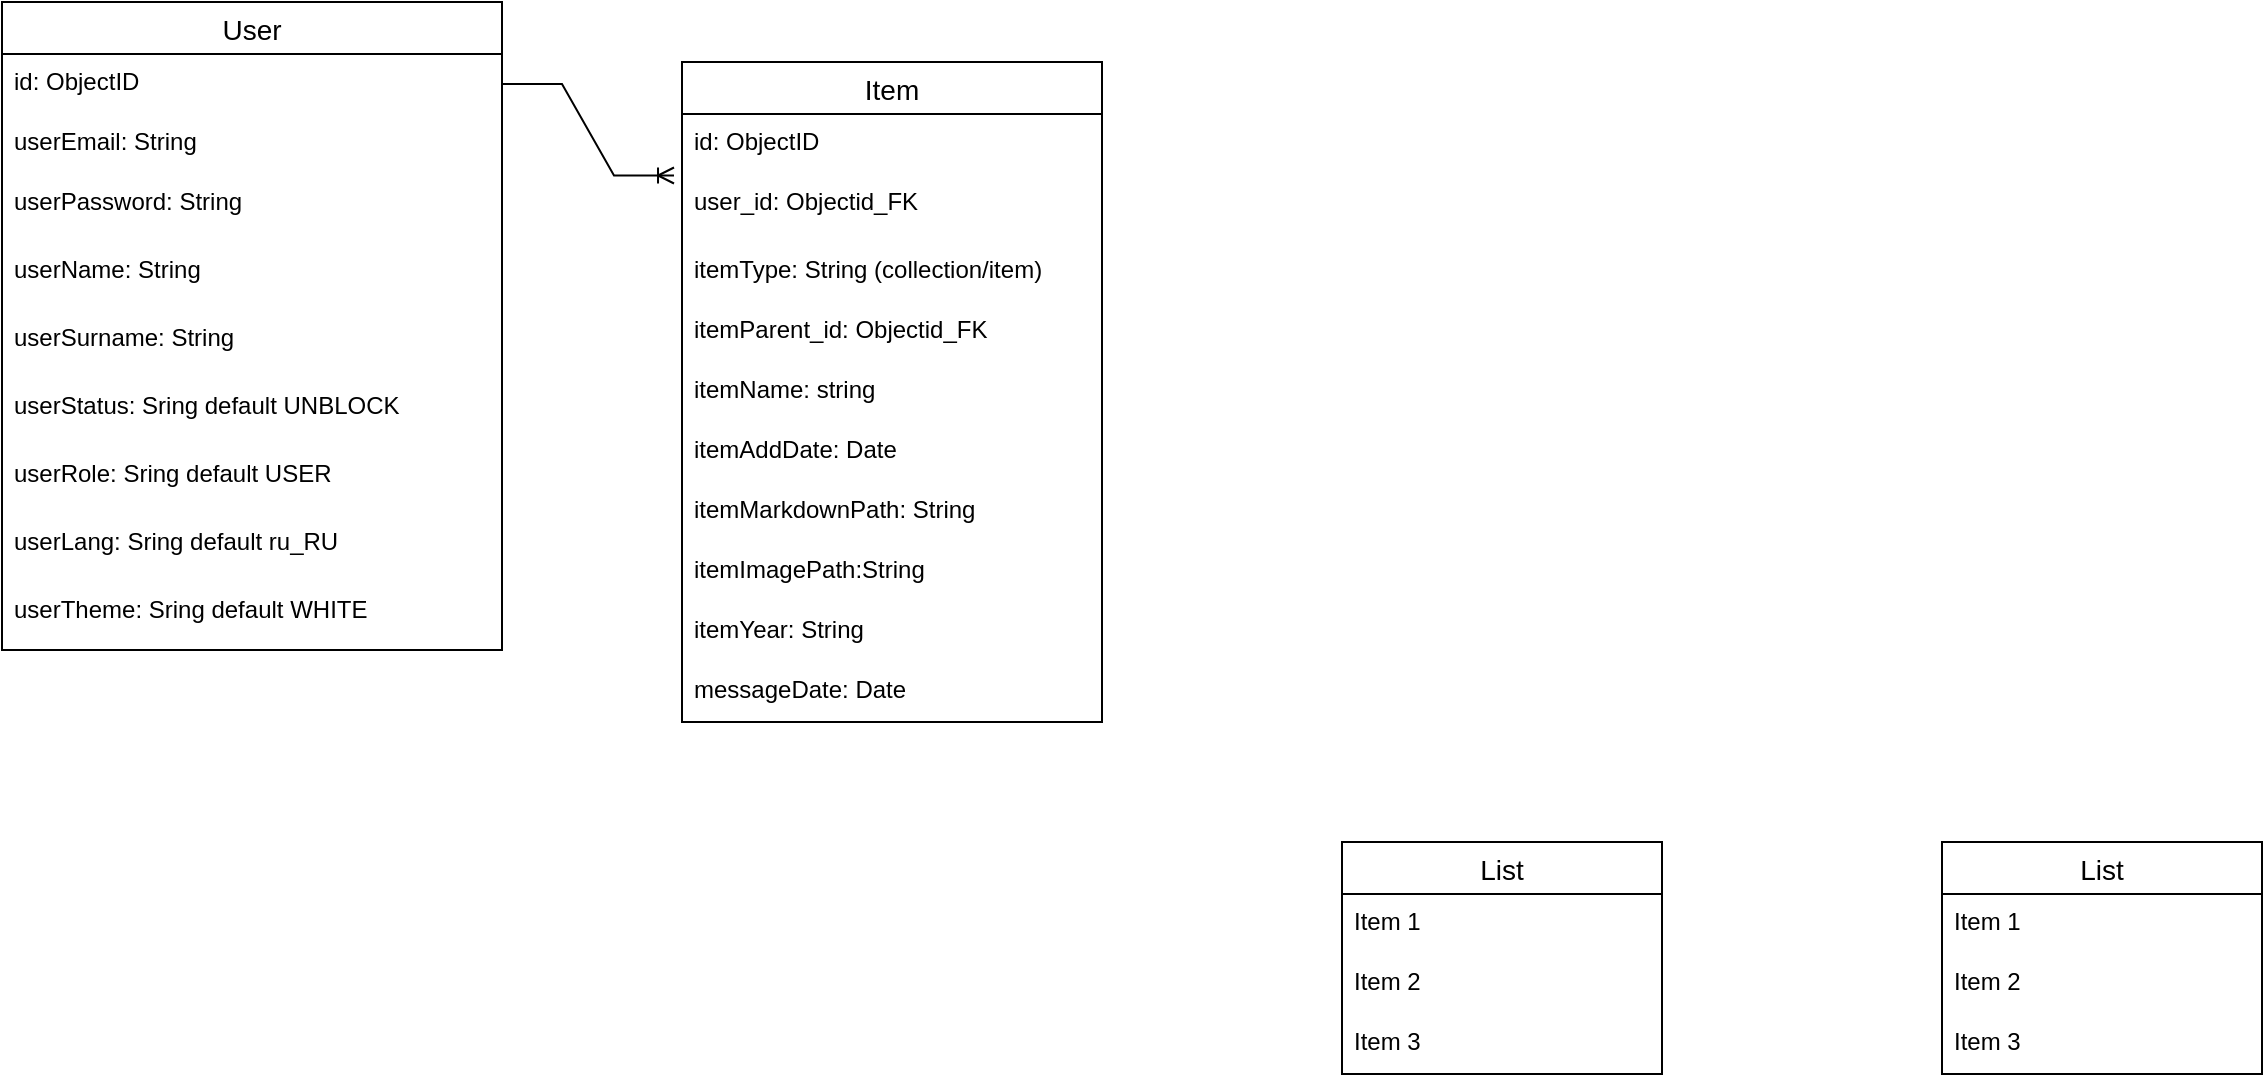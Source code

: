<mxfile version="16.1.0" type="github">
  <diagram id="YQAv963UDIhhJkeq9HqH" name="Page-1">
    <mxGraphModel dx="1096" dy="772" grid="1" gridSize="10" guides="1" tooltips="1" connect="1" arrows="1" fold="1" page="1" pageScale="1" pageWidth="1169" pageHeight="827" math="0" shadow="0">
      <root>
        <mxCell id="0" />
        <mxCell id="1" parent="0" />
        <mxCell id="R1tMUkhi9zHX2_jMGFn--1" value="List" style="swimlane;fontStyle=0;childLayout=stackLayout;horizontal=1;startSize=26;horizontalStack=0;resizeParent=1;resizeParentMax=0;resizeLast=0;collapsible=1;marginBottom=0;align=center;fontSize=14;" vertex="1" parent="1">
          <mxGeometry x="730" y="550" width="160" height="116" as="geometry" />
        </mxCell>
        <mxCell id="R1tMUkhi9zHX2_jMGFn--2" value="Item 1" style="text;strokeColor=none;fillColor=none;spacingLeft=4;spacingRight=4;overflow=hidden;rotatable=0;points=[[0,0.5],[1,0.5]];portConstraint=eastwest;fontSize=12;" vertex="1" parent="R1tMUkhi9zHX2_jMGFn--1">
          <mxGeometry y="26" width="160" height="30" as="geometry" />
        </mxCell>
        <mxCell id="R1tMUkhi9zHX2_jMGFn--3" value="Item 2" style="text;strokeColor=none;fillColor=none;spacingLeft=4;spacingRight=4;overflow=hidden;rotatable=0;points=[[0,0.5],[1,0.5]];portConstraint=eastwest;fontSize=12;" vertex="1" parent="R1tMUkhi9zHX2_jMGFn--1">
          <mxGeometry y="56" width="160" height="30" as="geometry" />
        </mxCell>
        <mxCell id="R1tMUkhi9zHX2_jMGFn--4" value="Item 3" style="text;strokeColor=none;fillColor=none;spacingLeft=4;spacingRight=4;overflow=hidden;rotatable=0;points=[[0,0.5],[1,0.5]];portConstraint=eastwest;fontSize=12;" vertex="1" parent="R1tMUkhi9zHX2_jMGFn--1">
          <mxGeometry y="86" width="160" height="30" as="geometry" />
        </mxCell>
        <mxCell id="R1tMUkhi9zHX2_jMGFn--5" value="List" style="swimlane;fontStyle=0;childLayout=stackLayout;horizontal=1;startSize=26;horizontalStack=0;resizeParent=1;resizeParentMax=0;resizeLast=0;collapsible=1;marginBottom=0;align=center;fontSize=14;" vertex="1" parent="1">
          <mxGeometry x="1030" y="550" width="160" height="116" as="geometry" />
        </mxCell>
        <mxCell id="R1tMUkhi9zHX2_jMGFn--6" value="Item 1" style="text;strokeColor=none;fillColor=none;spacingLeft=4;spacingRight=4;overflow=hidden;rotatable=0;points=[[0,0.5],[1,0.5]];portConstraint=eastwest;fontSize=12;" vertex="1" parent="R1tMUkhi9zHX2_jMGFn--5">
          <mxGeometry y="26" width="160" height="30" as="geometry" />
        </mxCell>
        <mxCell id="R1tMUkhi9zHX2_jMGFn--7" value="Item 2" style="text;strokeColor=none;fillColor=none;spacingLeft=4;spacingRight=4;overflow=hidden;rotatable=0;points=[[0,0.5],[1,0.5]];portConstraint=eastwest;fontSize=12;" vertex="1" parent="R1tMUkhi9zHX2_jMGFn--5">
          <mxGeometry y="56" width="160" height="30" as="geometry" />
        </mxCell>
        <mxCell id="R1tMUkhi9zHX2_jMGFn--8" value="Item 3" style="text;strokeColor=none;fillColor=none;spacingLeft=4;spacingRight=4;overflow=hidden;rotatable=0;points=[[0,0.5],[1,0.5]];portConstraint=eastwest;fontSize=12;" vertex="1" parent="R1tMUkhi9zHX2_jMGFn--5">
          <mxGeometry y="86" width="160" height="30" as="geometry" />
        </mxCell>
        <mxCell id="R1tMUkhi9zHX2_jMGFn--9" value="User" style="swimlane;fontStyle=0;childLayout=stackLayout;horizontal=1;startSize=26;horizontalStack=0;resizeParent=1;resizeParentMax=0;resizeLast=0;collapsible=1;marginBottom=0;align=center;fontSize=14;" vertex="1" parent="1">
          <mxGeometry x="60" y="130" width="250" height="324" as="geometry" />
        </mxCell>
        <mxCell id="R1tMUkhi9zHX2_jMGFn--10" value="id: ObjectID" style="text;strokeColor=none;fillColor=none;spacingLeft=4;spacingRight=4;overflow=hidden;rotatable=0;points=[[0,0.5],[1,0.5]];portConstraint=eastwest;fontSize=12;" vertex="1" parent="R1tMUkhi9zHX2_jMGFn--9">
          <mxGeometry y="26" width="250" height="30" as="geometry" />
        </mxCell>
        <mxCell id="R1tMUkhi9zHX2_jMGFn--11" value="userEmail: String" style="text;strokeColor=none;fillColor=none;spacingLeft=4;spacingRight=4;overflow=hidden;rotatable=0;points=[[0,0.5],[1,0.5]];portConstraint=eastwest;fontSize=12;" vertex="1" parent="R1tMUkhi9zHX2_jMGFn--9">
          <mxGeometry y="56" width="250" height="30" as="geometry" />
        </mxCell>
        <mxCell id="R1tMUkhi9zHX2_jMGFn--12" value="userPassword: String" style="text;strokeColor=none;fillColor=none;spacingLeft=4;spacingRight=4;overflow=hidden;rotatable=0;points=[[0,0.5],[1,0.5]];portConstraint=eastwest;fontSize=12;" vertex="1" parent="R1tMUkhi9zHX2_jMGFn--9">
          <mxGeometry y="86" width="250" height="34" as="geometry" />
        </mxCell>
        <mxCell id="R1tMUkhi9zHX2_jMGFn--13" value="userName: String" style="text;strokeColor=none;fillColor=none;spacingLeft=4;spacingRight=4;overflow=hidden;rotatable=0;points=[[0,0.5],[1,0.5]];portConstraint=eastwest;fontSize=12;" vertex="1" parent="R1tMUkhi9zHX2_jMGFn--9">
          <mxGeometry y="120" width="250" height="34" as="geometry" />
        </mxCell>
        <mxCell id="R1tMUkhi9zHX2_jMGFn--14" value="userSurname: String" style="text;strokeColor=none;fillColor=none;spacingLeft=4;spacingRight=4;overflow=hidden;rotatable=0;points=[[0,0.5],[1,0.5]];portConstraint=eastwest;fontSize=12;" vertex="1" parent="R1tMUkhi9zHX2_jMGFn--9">
          <mxGeometry y="154" width="250" height="34" as="geometry" />
        </mxCell>
        <mxCell id="R1tMUkhi9zHX2_jMGFn--16" value="userStatus: Sring default UNBLOCK" style="text;strokeColor=none;fillColor=none;spacingLeft=4;spacingRight=4;overflow=hidden;rotatable=0;points=[[0,0.5],[1,0.5]];portConstraint=eastwest;fontSize=12;" vertex="1" parent="R1tMUkhi9zHX2_jMGFn--9">
          <mxGeometry y="188" width="250" height="34" as="geometry" />
        </mxCell>
        <mxCell id="R1tMUkhi9zHX2_jMGFn--17" value="userRole: Sring default USER" style="text;strokeColor=none;fillColor=none;spacingLeft=4;spacingRight=4;overflow=hidden;rotatable=0;points=[[0,0.5],[1,0.5]];portConstraint=eastwest;fontSize=12;" vertex="1" parent="R1tMUkhi9zHX2_jMGFn--9">
          <mxGeometry y="222" width="250" height="34" as="geometry" />
        </mxCell>
        <mxCell id="R1tMUkhi9zHX2_jMGFn--26" value="userLang: Sring default ru_RU" style="text;strokeColor=none;fillColor=none;spacingLeft=4;spacingRight=4;overflow=hidden;rotatable=0;points=[[0,0.5],[1,0.5]];portConstraint=eastwest;fontSize=12;" vertex="1" parent="R1tMUkhi9zHX2_jMGFn--9">
          <mxGeometry y="256" width="250" height="34" as="geometry" />
        </mxCell>
        <mxCell id="R1tMUkhi9zHX2_jMGFn--27" value="userTheme: Sring default WHITE" style="text;strokeColor=none;fillColor=none;spacingLeft=4;spacingRight=4;overflow=hidden;rotatable=0;points=[[0,0.5],[1,0.5]];portConstraint=eastwest;fontSize=12;" vertex="1" parent="R1tMUkhi9zHX2_jMGFn--9">
          <mxGeometry y="290" width="250" height="34" as="geometry" />
        </mxCell>
        <mxCell id="R1tMUkhi9zHX2_jMGFn--19" value="Item" style="swimlane;fontStyle=0;childLayout=stackLayout;horizontal=1;startSize=26;horizontalStack=0;resizeParent=1;resizeParentMax=0;resizeLast=0;collapsible=1;marginBottom=0;align=center;fontSize=14;" vertex="1" parent="1">
          <mxGeometry x="400" y="160" width="210" height="330" as="geometry" />
        </mxCell>
        <mxCell id="R1tMUkhi9zHX2_jMGFn--20" value="id: ObjectID" style="text;strokeColor=none;fillColor=none;spacingLeft=4;spacingRight=4;overflow=hidden;rotatable=0;points=[[0,0.5],[1,0.5]];portConstraint=eastwest;fontSize=12;" vertex="1" parent="R1tMUkhi9zHX2_jMGFn--19">
          <mxGeometry y="26" width="210" height="30" as="geometry" />
        </mxCell>
        <mxCell id="R1tMUkhi9zHX2_jMGFn--21" value="user_id: Objectid_FK" style="text;strokeColor=none;fillColor=none;spacingLeft=4;spacingRight=4;overflow=hidden;rotatable=0;points=[[0,0.5],[1,0.5]];portConstraint=eastwest;fontSize=12;" vertex="1" parent="R1tMUkhi9zHX2_jMGFn--19">
          <mxGeometry y="56" width="210" height="34" as="geometry" />
        </mxCell>
        <mxCell id="R1tMUkhi9zHX2_jMGFn--23" value="itemType: String (collection/item)" style="text;strokeColor=none;fillColor=none;spacingLeft=4;spacingRight=4;overflow=hidden;rotatable=0;points=[[0,0.5],[1,0.5]];portConstraint=eastwest;fontSize=12;" vertex="1" parent="R1tMUkhi9zHX2_jMGFn--19">
          <mxGeometry y="90" width="210" height="30" as="geometry" />
        </mxCell>
        <mxCell id="R1tMUkhi9zHX2_jMGFn--33" value="itemParent_id: Objectid_FK" style="text;strokeColor=none;fillColor=none;spacingLeft=4;spacingRight=4;overflow=hidden;rotatable=0;points=[[0,0.5],[1,0.5]];portConstraint=eastwest;fontSize=12;" vertex="1" parent="R1tMUkhi9zHX2_jMGFn--19">
          <mxGeometry y="120" width="210" height="30" as="geometry" />
        </mxCell>
        <mxCell id="R1tMUkhi9zHX2_jMGFn--24" value="itemName: string" style="text;strokeColor=none;fillColor=none;spacingLeft=4;spacingRight=4;overflow=hidden;rotatable=0;points=[[0,0.5],[1,0.5]];portConstraint=eastwest;fontSize=12;" vertex="1" parent="R1tMUkhi9zHX2_jMGFn--19">
          <mxGeometry y="150" width="210" height="30" as="geometry" />
        </mxCell>
        <mxCell id="R1tMUkhi9zHX2_jMGFn--28" value="itemAddDate: Date" style="text;strokeColor=none;fillColor=none;spacingLeft=4;spacingRight=4;overflow=hidden;rotatable=0;points=[[0,0.5],[1,0.5]];portConstraint=eastwest;fontSize=12;" vertex="1" parent="R1tMUkhi9zHX2_jMGFn--19">
          <mxGeometry y="180" width="210" height="30" as="geometry" />
        </mxCell>
        <mxCell id="R1tMUkhi9zHX2_jMGFn--29" value="itemMarkdownPath: String" style="text;strokeColor=none;fillColor=none;spacingLeft=4;spacingRight=4;overflow=hidden;rotatable=0;points=[[0,0.5],[1,0.5]];portConstraint=eastwest;fontSize=12;" vertex="1" parent="R1tMUkhi9zHX2_jMGFn--19">
          <mxGeometry y="210" width="210" height="30" as="geometry" />
        </mxCell>
        <mxCell id="R1tMUkhi9zHX2_jMGFn--30" value="itemImagePath:String" style="text;strokeColor=none;fillColor=none;spacingLeft=4;spacingRight=4;overflow=hidden;rotatable=0;points=[[0,0.5],[1,0.5]];portConstraint=eastwest;fontSize=12;" vertex="1" parent="R1tMUkhi9zHX2_jMGFn--19">
          <mxGeometry y="240" width="210" height="30" as="geometry" />
        </mxCell>
        <mxCell id="R1tMUkhi9zHX2_jMGFn--31" value="itemYear: String" style="text;strokeColor=none;fillColor=none;spacingLeft=4;spacingRight=4;overflow=hidden;rotatable=0;points=[[0,0.5],[1,0.5]];portConstraint=eastwest;fontSize=12;" vertex="1" parent="R1tMUkhi9zHX2_jMGFn--19">
          <mxGeometry y="270" width="210" height="30" as="geometry" />
        </mxCell>
        <mxCell id="R1tMUkhi9zHX2_jMGFn--32" value="messageDate: Date" style="text;strokeColor=none;fillColor=none;spacingLeft=4;spacingRight=4;overflow=hidden;rotatable=0;points=[[0,0.5],[1,0.5]];portConstraint=eastwest;fontSize=12;" vertex="1" parent="R1tMUkhi9zHX2_jMGFn--19">
          <mxGeometry y="300" width="210" height="30" as="geometry" />
        </mxCell>
        <mxCell id="R1tMUkhi9zHX2_jMGFn--25" value="" style="edgeStyle=entityRelationEdgeStyle;fontSize=12;html=1;endArrow=ERoneToMany;rounded=0;entryX=-0.019;entryY=1.025;entryDx=0;entryDy=0;entryPerimeter=0;" edge="1" parent="1" source="R1tMUkhi9zHX2_jMGFn--10" target="R1tMUkhi9zHX2_jMGFn--20">
          <mxGeometry width="100" height="100" relative="1" as="geometry">
            <mxPoint x="330" y="390" as="sourcePoint" />
            <mxPoint x="430" y="260" as="targetPoint" />
          </mxGeometry>
        </mxCell>
      </root>
    </mxGraphModel>
  </diagram>
</mxfile>
